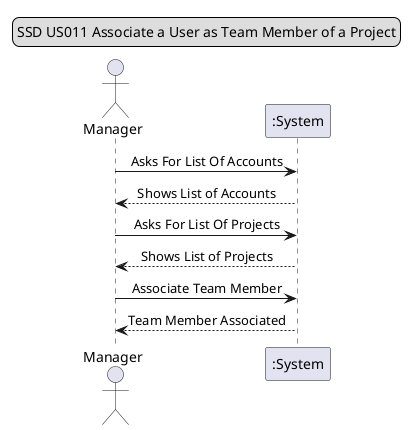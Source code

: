 @startuml

legend top
SSD US011 Associate a User as Team Member of a Project
end legend

skinparam sequenceMessageAlign center
actor Manager
participant ":System"

Manager -> ":System":  Asks For List Of Accounts
Manager <-- ":System": Shows List of Accounts

Manager -> ":System": Asks For List Of Projects
Manager <-- ":System": Shows List of Projects

Manager -> ":System": Associate Team Member
Manager <-- ":System": Team Member Associated

@enduml